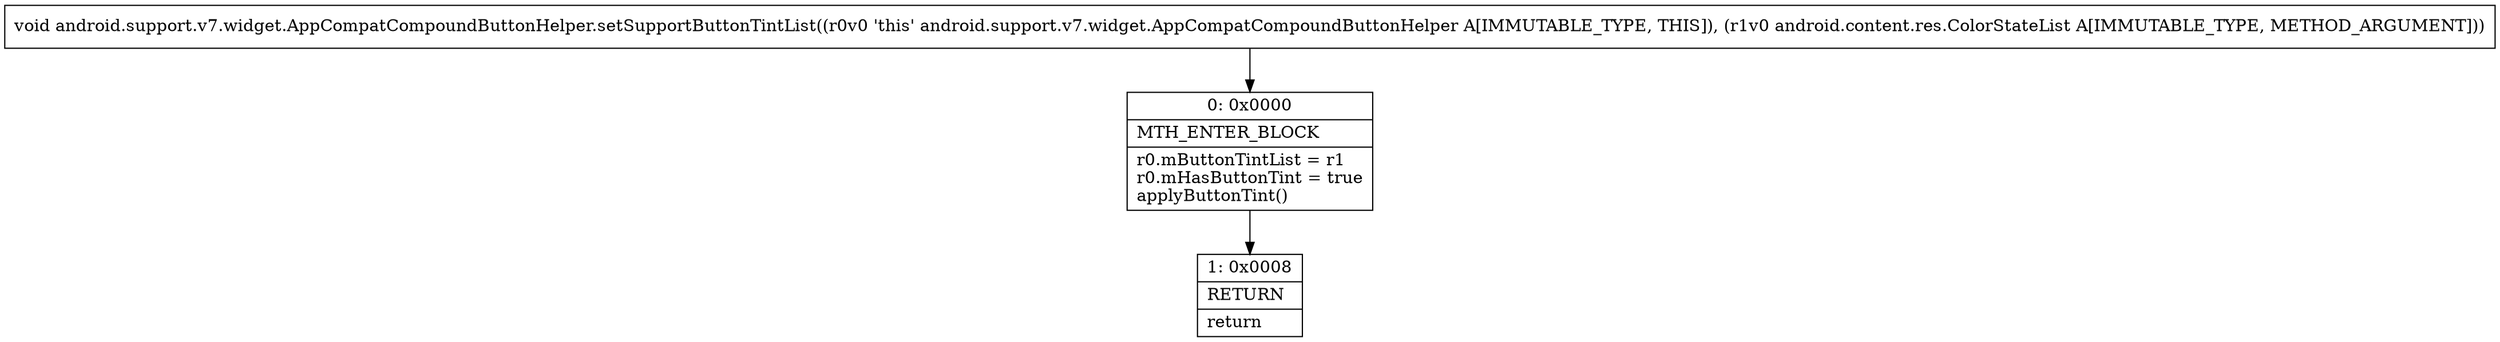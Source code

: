 digraph "CFG forandroid.support.v7.widget.AppCompatCompoundButtonHelper.setSupportButtonTintList(Landroid\/content\/res\/ColorStateList;)V" {
Node_0 [shape=record,label="{0\:\ 0x0000|MTH_ENTER_BLOCK\l|r0.mButtonTintList = r1\lr0.mHasButtonTint = true\lapplyButtonTint()\l}"];
Node_1 [shape=record,label="{1\:\ 0x0008|RETURN\l|return\l}"];
MethodNode[shape=record,label="{void android.support.v7.widget.AppCompatCompoundButtonHelper.setSupportButtonTintList((r0v0 'this' android.support.v7.widget.AppCompatCompoundButtonHelper A[IMMUTABLE_TYPE, THIS]), (r1v0 android.content.res.ColorStateList A[IMMUTABLE_TYPE, METHOD_ARGUMENT])) }"];
MethodNode -> Node_0;
Node_0 -> Node_1;
}

